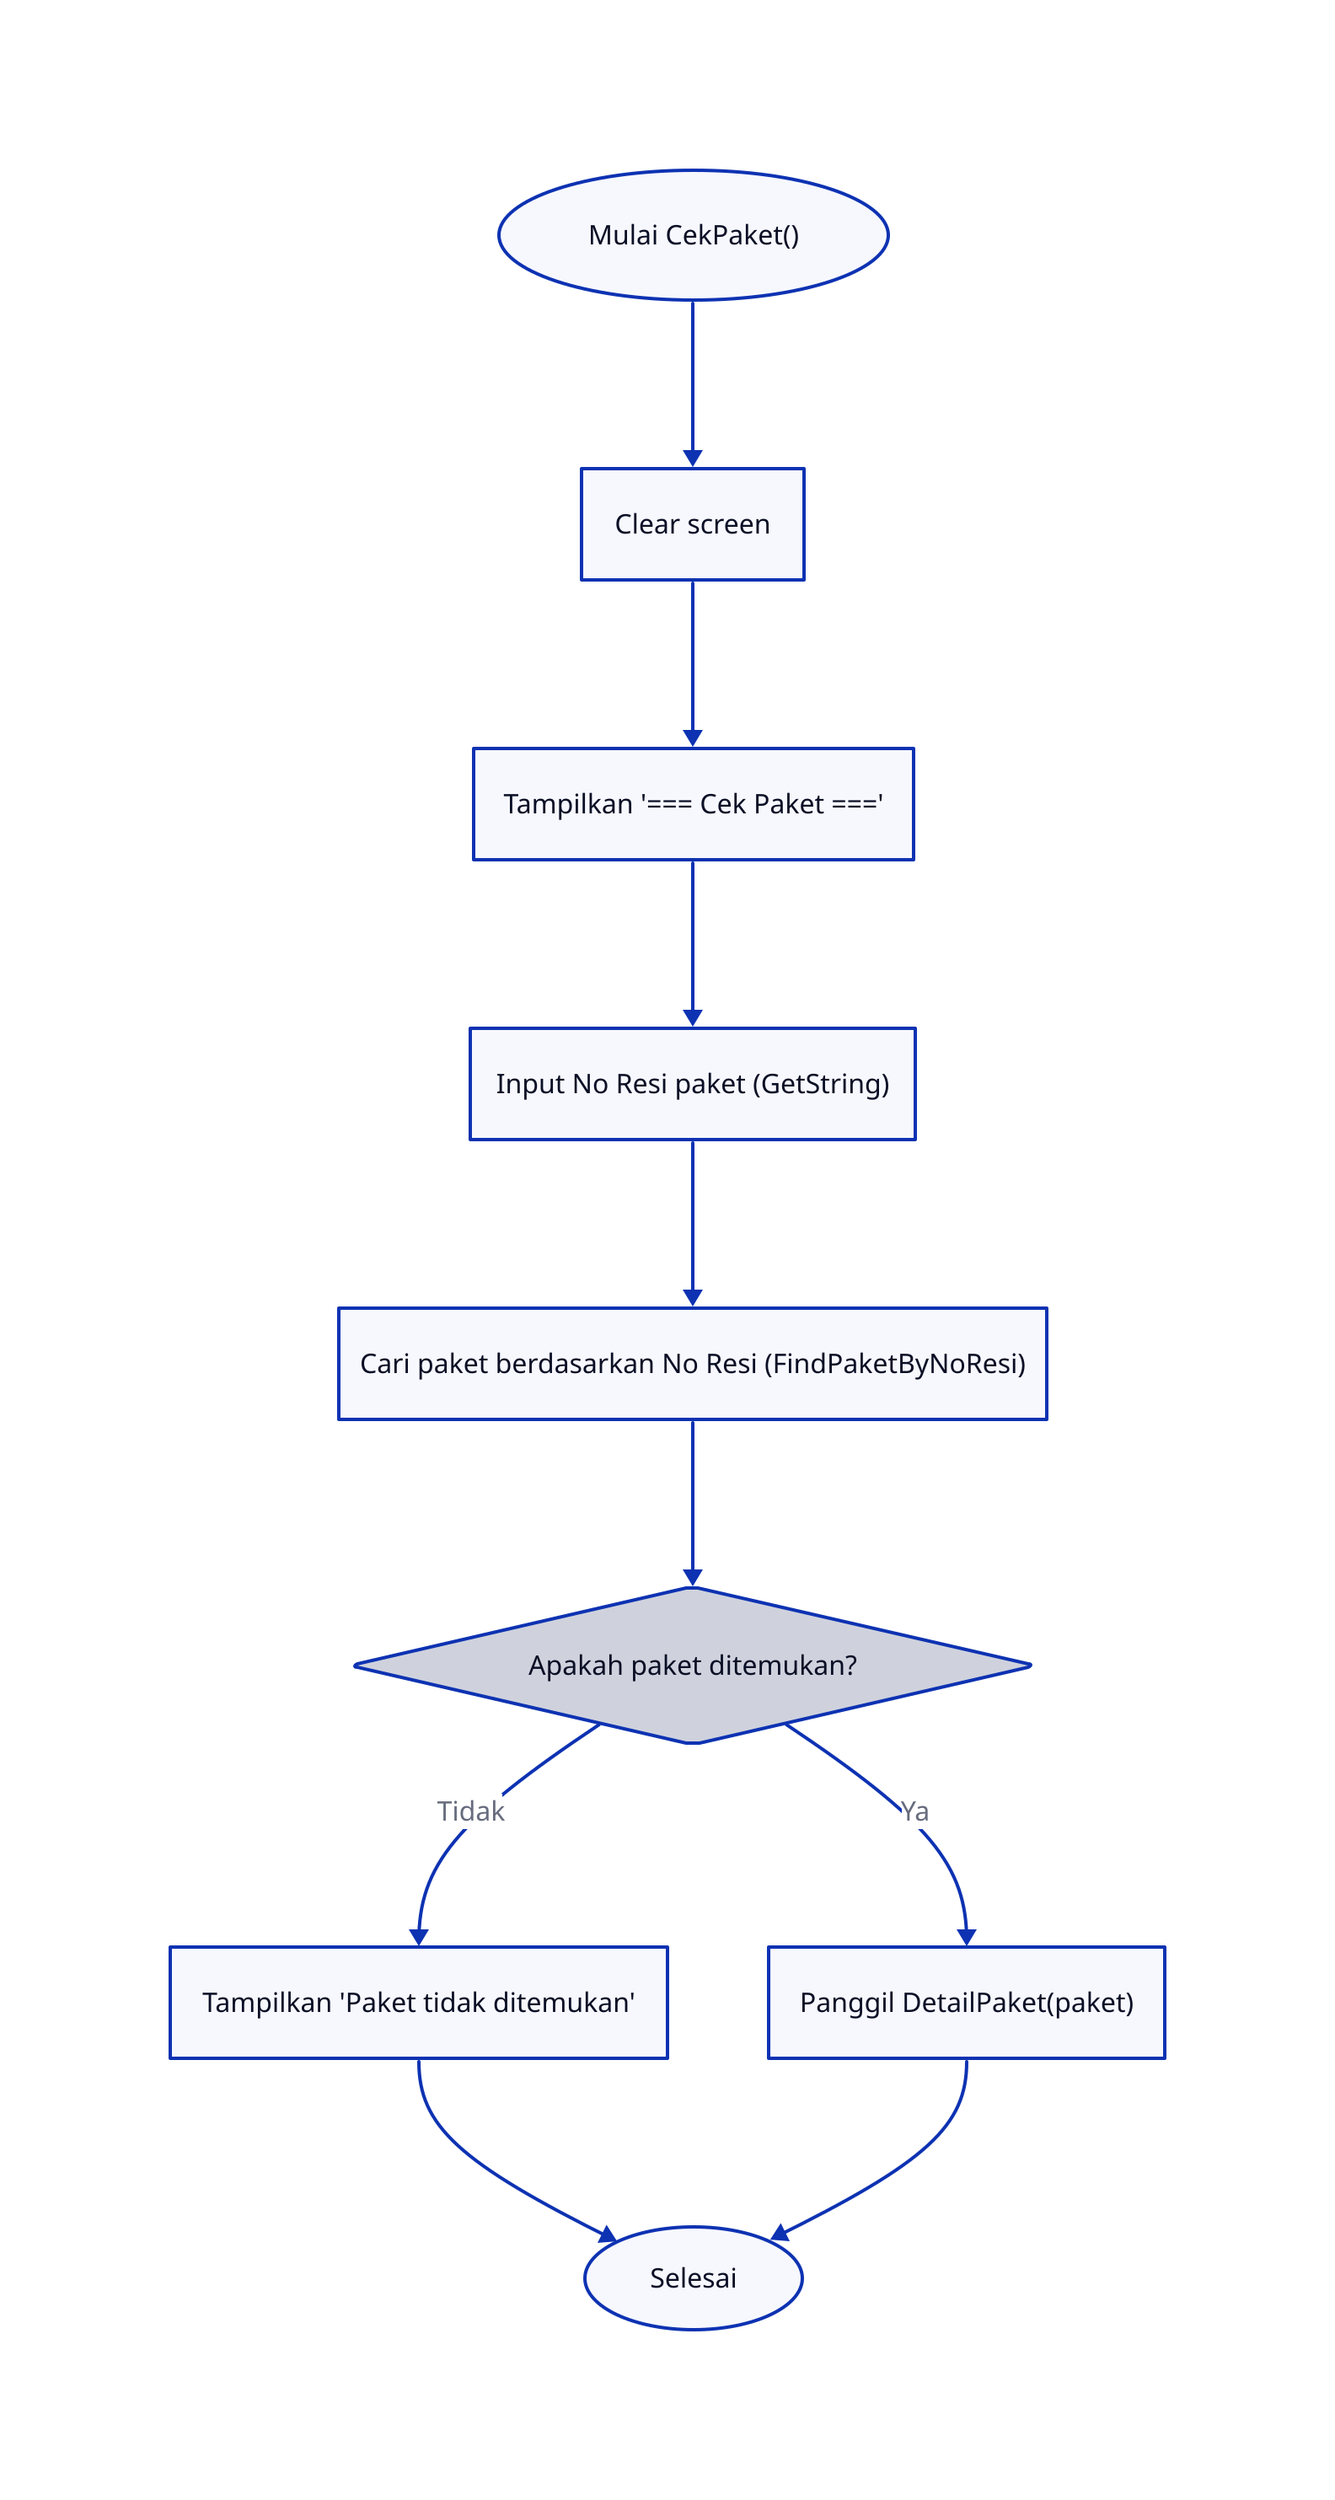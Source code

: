 direction: down

start: "Mulai CekPaket()" {
  shape: oval
}

clearScreen: "Clear screen" {
  shape: rectangle
}

printTitle: "Tampilkan '=== Cek Paket ==='" {
  shape: rectangle
}

inputNoResi: "Input No Resi paket (GetString)" {
  shape: rectangle
}

findPackage: "Cari paket berdasarkan No Resi (FindPaketByNoResi)" {
  shape: rectangle
}

checkPackageFound: "Apakah paket ditemukan?" {
  shape: diamond
}

printNotFound: "Tampilkan 'Paket tidak ditemukan'" {
  shape: rectangle
}

callDetailPaket: "Panggil DetailPaket(paket)" {
  shape: rectangle
}

end: "Selesai" {
  shape: oval
}

start -> clearScreen -> printTitle -> inputNoResi -> findPackage -> checkPackageFound
checkPackageFound -> printNotFound: Tidak
printNotFound -> end
checkPackageFound -> callDetailPaket: Ya
callDetailPaket -> end
